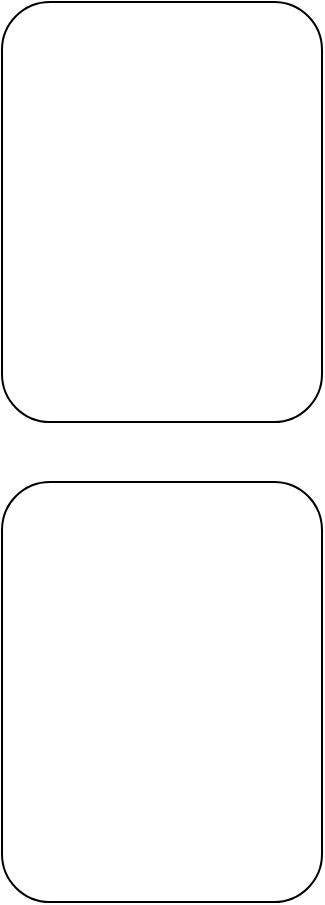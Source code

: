 <mxfile version="20.5.3" type="github">
  <diagram id="DjmEwdue3W7fErFq5DXo" name="第 1 页">
    <mxGraphModel dx="1422" dy="772" grid="1" gridSize="10" guides="1" tooltips="1" connect="1" arrows="1" fold="1" page="1" pageScale="1" pageWidth="827" pageHeight="1169" math="0" shadow="0">
      <root>
        <mxCell id="0" />
        <mxCell id="1" parent="0" />
        <mxCell id="vOMwKCkVdsKBxyWZcGeG-1" value="" style="rounded=1;whiteSpace=wrap;html=1;" vertex="1" parent="1">
          <mxGeometry x="190" y="110" width="160" height="210" as="geometry" />
        </mxCell>
        <mxCell id="vOMwKCkVdsKBxyWZcGeG-2" value="" style="rounded=1;whiteSpace=wrap;html=1;" vertex="1" parent="1">
          <mxGeometry x="190" y="350" width="160" height="210" as="geometry" />
        </mxCell>
      </root>
    </mxGraphModel>
  </diagram>
</mxfile>
